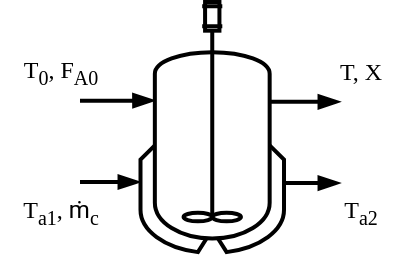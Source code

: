 <mxfile version="24.1.0" type="device">
  <diagram name="Page-1" id="dxWSb39sKn-1Gvx3rgT7">
    <mxGraphModel dx="743" dy="645" grid="1" gridSize="10" guides="1" tooltips="1" connect="1" arrows="1" fold="1" page="1" pageScale="1" pageWidth="827" pageHeight="1169" math="0" shadow="0">
      <root>
        <mxCell id="0" />
        <mxCell id="1" parent="0" />
        <mxCell id="CT8DA7uSwMBzFHw84zYH-1" style="edgeStyle=orthogonalEdgeStyle;rounded=0;orthogonalLoop=1;jettySize=auto;html=1;entryX=0.099;entryY=0.394;entryDx=0;entryDy=0;entryPerimeter=0;strokeWidth=2;strokeColor=default;align=center;verticalAlign=middle;fontFamily=Helvetica;fontSize=11;fontColor=default;labelBackgroundColor=default;endArrow=blockThin;endFill=1;" edge="1" parent="1" target="CT8DA7uSwMBzFHw84zYH-2">
          <mxGeometry relative="1" as="geometry">
            <mxPoint x="70" y="69.38" as="sourcePoint" />
            <Array as="points">
              <mxPoint x="90" y="69.38" />
            </Array>
          </mxGeometry>
        </mxCell>
        <mxCell id="CT8DA7uSwMBzFHw84zYH-2" value="" style="shape=mxgraph.pid.vessels.jacketed_mixing_vessel;html=1;pointerEvents=1;align=center;verticalLabelPosition=bottom;verticalAlign=middle;dashed=0;strokeWidth=2;rounded=0;strokeColor=default;fontFamily=Helvetica;fontSize=11;fontColor=default;labelBackgroundColor=default;" vertex="1" parent="1">
          <mxGeometry x="100.193" y="20.003" width="71.876" height="125.062" as="geometry" />
        </mxCell>
        <mxCell id="CT8DA7uSwMBzFHw84zYH-3" style="edgeStyle=orthogonalEdgeStyle;rounded=0;orthogonalLoop=1;jettySize=auto;html=1;exitX=0.9;exitY=0.399;exitDx=0;exitDy=0;exitPerimeter=0;strokeWidth=2;strokeColor=default;align=center;verticalAlign=middle;fontFamily=Helvetica;fontSize=11;fontColor=default;labelBackgroundColor=default;endArrow=blockThin;endFill=1;" edge="1" parent="1" source="CT8DA7uSwMBzFHw84zYH-2">
          <mxGeometry relative="1" as="geometry">
            <Array as="points" />
            <mxPoint x="164.93" y="96.846" as="sourcePoint" />
            <mxPoint x="200" y="69" as="targetPoint" />
          </mxGeometry>
        </mxCell>
        <mxCell id="CT8DA7uSwMBzFHw84zYH-4" style="edgeStyle=orthogonalEdgeStyle;rounded=0;orthogonalLoop=1;jettySize=auto;html=1;entryX=0.099;entryY=0.394;entryDx=0;entryDy=0;entryPerimeter=0;strokeWidth=2;strokeColor=default;align=center;verticalAlign=middle;fontFamily=Helvetica;fontSize=11;fontColor=default;labelBackgroundColor=default;endArrow=blockThin;endFill=1;" edge="1" parent="1">
          <mxGeometry relative="1" as="geometry">
            <mxPoint x="70" y="110" as="sourcePoint" />
            <Array as="points">
              <mxPoint x="83" y="110.38" />
            </Array>
            <mxPoint x="100" y="110" as="targetPoint" />
          </mxGeometry>
        </mxCell>
        <mxCell id="CT8DA7uSwMBzFHw84zYH-5" style="edgeStyle=orthogonalEdgeStyle;rounded=0;orthogonalLoop=1;jettySize=auto;html=1;exitX=0.9;exitY=0.399;exitDx=0;exitDy=0;exitPerimeter=0;strokeWidth=2;strokeColor=default;align=center;verticalAlign=middle;fontFamily=Helvetica;fontSize=11;fontColor=default;labelBackgroundColor=default;endArrow=blockThin;endFill=1;" edge="1" parent="1">
          <mxGeometry relative="1" as="geometry">
            <Array as="points" />
            <mxPoint x="172.07" y="110.54" as="sourcePoint" />
            <mxPoint x="200" y="110" as="targetPoint" />
          </mxGeometry>
        </mxCell>
        <mxCell id="CT8DA7uSwMBzFHw84zYH-6" value="T&lt;sub&gt;0&lt;/sub&gt;, F&lt;sub&gt;A0&lt;/sub&gt;" style="text;html=1;align=center;verticalAlign=middle;resizable=0;points=[];autosize=1;strokeColor=none;fillColor=none;fontFamily=IBM Plex sans;" vertex="1" parent="1">
          <mxGeometry x="30" y="40" width="60" height="30" as="geometry" />
        </mxCell>
        <mxCell id="CT8DA7uSwMBzFHw84zYH-7" value="T, X" style="text;html=1;align=center;verticalAlign=middle;resizable=0;points=[];autosize=1;strokeColor=none;fillColor=none;fontFamily=IBM Plex sans;" vertex="1" parent="1">
          <mxGeometry x="190" y="40" width="40" height="30" as="geometry" />
        </mxCell>
        <mxCell id="CT8DA7uSwMBzFHw84zYH-8" value="T&lt;sub&gt;a1&lt;/sub&gt;,&amp;nbsp;&lt;span style=&quot;font-family: &amp;quot;Source Sans Pro&amp;quot;, Roboto, &amp;quot;San Francisco&amp;quot;, &amp;quot;Segoe UI&amp;quot;, sans-serif; text-wrap: wrap; background-color: rgb(255, 255, 255);&quot;&gt;&lt;font style=&quot;font-size: 12px;&quot;&gt;ṁ&lt;/font&gt;&lt;/span&gt;&lt;sub&gt;c&lt;/sub&gt;" style="text;html=1;align=center;verticalAlign=middle;resizable=0;points=[];autosize=1;strokeColor=none;fillColor=none;fontFamily=IBM Plex sans;" vertex="1" parent="1">
          <mxGeometry x="30" y="110" width="60" height="30" as="geometry" />
        </mxCell>
        <mxCell id="CT8DA7uSwMBzFHw84zYH-9" value="T&lt;sub&gt;a2&lt;/sub&gt;" style="text;html=1;align=center;verticalAlign=middle;resizable=0;points=[];autosize=1;strokeColor=none;fillColor=none;fontFamily=IBM Plex sans;" vertex="1" parent="1">
          <mxGeometry x="190" y="110" width="40" height="30" as="geometry" />
        </mxCell>
      </root>
    </mxGraphModel>
  </diagram>
</mxfile>
